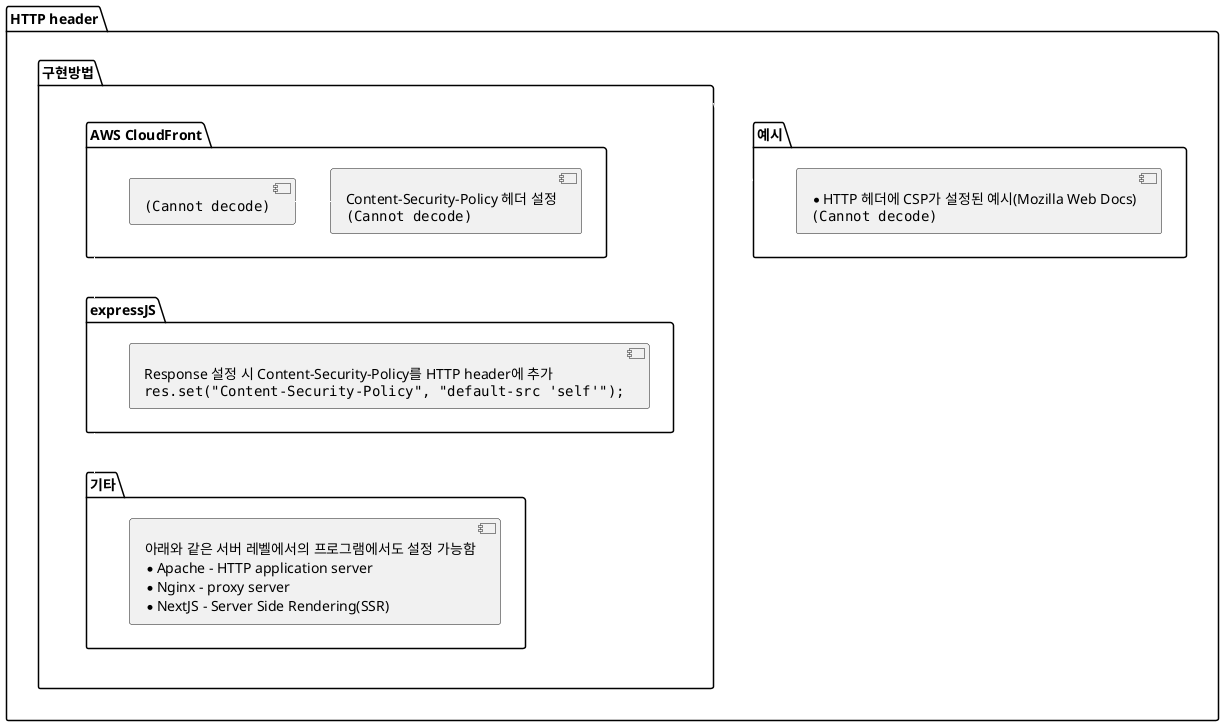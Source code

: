 @startuml csp_http_header_setting

package "HTTP header" as http_header {
  package "예시" as csp_http_header_example {
    component csp_http_header_img [
      * HTTP 헤더에 CSP가 설정된 예시(Mozilla Web Docs)
      <img:csp_http_header.png{scale=0.3}>
    ]
  }

  package "구현방법" as csp_http_header_impl {
    package "AWS CloudFront" as aws_cloudfront {
      component aws_cloudfront_img [
        <img:aws_cloudfront.png{scale=0.3}>
      ]
      component aws_set_csp [
        Content-Security-Policy 헤더 설정
        <img:aws_set_csp.png{scale=0.4}>
      ]

      ' 두 이미지 정렬
      aws_cloudfront_img -right[#white]- aws_set_csp
    }

    package "expressJS" as express_js {
      component express_example [
        Response 설정 시 Content-Security-Policy를 HTTP header에 추가
        <code>
        res.set("Content-Security-Policy", "default-src 'self'");
        </code>
      ]
    }

    package "기타" as etc {
      component etc_example [
        아래와 같은 서버 레벨에서의 프로그램에서도 설정 가능함
        * Apache - HTTP application server
        * Nginx - proxy server
        * NextJS - Server Side Rendering(SSR)
      ]
    }

    ' 패키지 정렬
    aws_cloudfront -down[#white]- express_js
    express_js -down[#white]- etc
  }

  ' 헤더 예시 및 구현 방법 정렬
  csp_http_header_example -right[#white]- csp_http_header_impl
}

@enduml